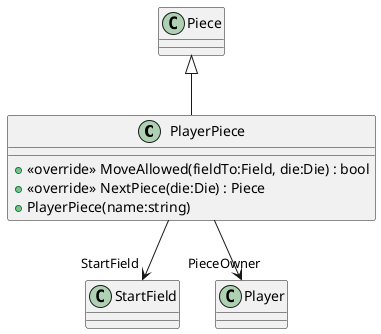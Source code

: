 @startuml
class PlayerPiece {
    + <<override>> MoveAllowed(fieldTo:Field, die:Die) : bool
    + <<override>> NextPiece(die:Die) : Piece
    + PlayerPiece(name:string)
}
Piece <|-- PlayerPiece
PlayerPiece --> "StartField" StartField
PlayerPiece --> "PieceOwner" Player
@enduml
